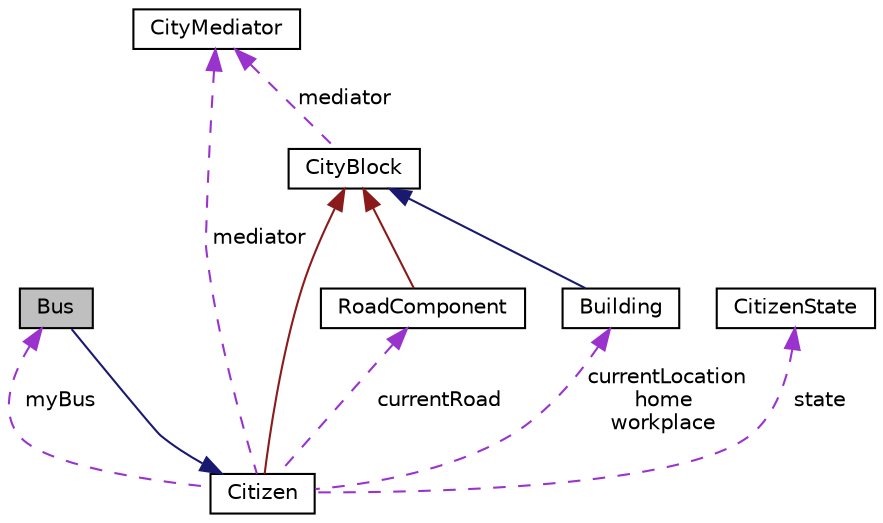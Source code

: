 digraph "Bus"
{
 // LATEX_PDF_SIZE
  edge [fontname="Helvetica",fontsize="10",labelfontname="Helvetica",labelfontsize="10"];
  node [fontname="Helvetica",fontsize="10",shape=record];
  Node1 [label="Bus",height=0.2,width=0.4,color="black", fillcolor="grey75", style="filled", fontcolor="black",tooltip="Represents a bus that transports citizens between locations."];
  Node2 -> Node1 [dir="back",color="midnightblue",fontsize="10",style="solid",fontname="Helvetica"];
  Node2 [label="Citizen",height=0.2,width=0.4,color="black", fillcolor="white", style="filled",URL="$classCitizen.html",tooltip="Represents a citizen in the city simulation."];
  Node3 -> Node2 [dir="back",color="firebrick4",fontsize="10",style="solid",fontname="Helvetica"];
  Node3 [label="CityBlock",height=0.2,width=0.4,color="black", fillcolor="white", style="filled",URL="$classCityBlock.html",tooltip="Base class representing a block within the city."];
  Node4 -> Node3 [dir="back",color="darkorchid3",fontsize="10",style="dashed",label=" mediator" ,fontname="Helvetica"];
  Node4 [label="CityMediator",height=0.2,width=0.4,color="black", fillcolor="white", style="filled",URL="$classCityMediator.html",tooltip="Mediator class that facilitates communication between various city components."];
  Node5 -> Node2 [dir="back",color="darkorchid3",fontsize="10",style="dashed",label=" currentRoad" ,fontname="Helvetica"];
  Node5 [label="RoadComponent",height=0.2,width=0.4,color="black", fillcolor="white", style="filled",URL="$classRoadComponent.html",tooltip=" "];
  Node3 -> Node5 [dir="back",color="firebrick4",fontsize="10",style="solid",fontname="Helvetica"];
  Node6 -> Node2 [dir="back",color="darkorchid3",fontsize="10",style="dashed",label=" state" ,fontname="Helvetica"];
  Node6 [label="CitizenState",height=0.2,width=0.4,color="black", fillcolor="white", style="filled",URL="$classCitizenState.html",tooltip="Abstract base class representing the state of a citizen."];
  Node7 -> Node2 [dir="back",color="darkorchid3",fontsize="10",style="dashed",label=" currentLocation\nhome\nworkplace" ,fontname="Helvetica"];
  Node7 [label="Building",height=0.2,width=0.4,color="black", fillcolor="white", style="filled",URL="$classBuilding.html",tooltip="Abstract base class representing a building in the city."];
  Node3 -> Node7 [dir="back",color="midnightblue",fontsize="10",style="solid",fontname="Helvetica"];
  Node4 -> Node2 [dir="back",color="darkorchid3",fontsize="10",style="dashed",label=" mediator" ,fontname="Helvetica"];
  Node1 -> Node2 [dir="back",color="darkorchid3",fontsize="10",style="dashed",label=" myBus" ,fontname="Helvetica"];
}
